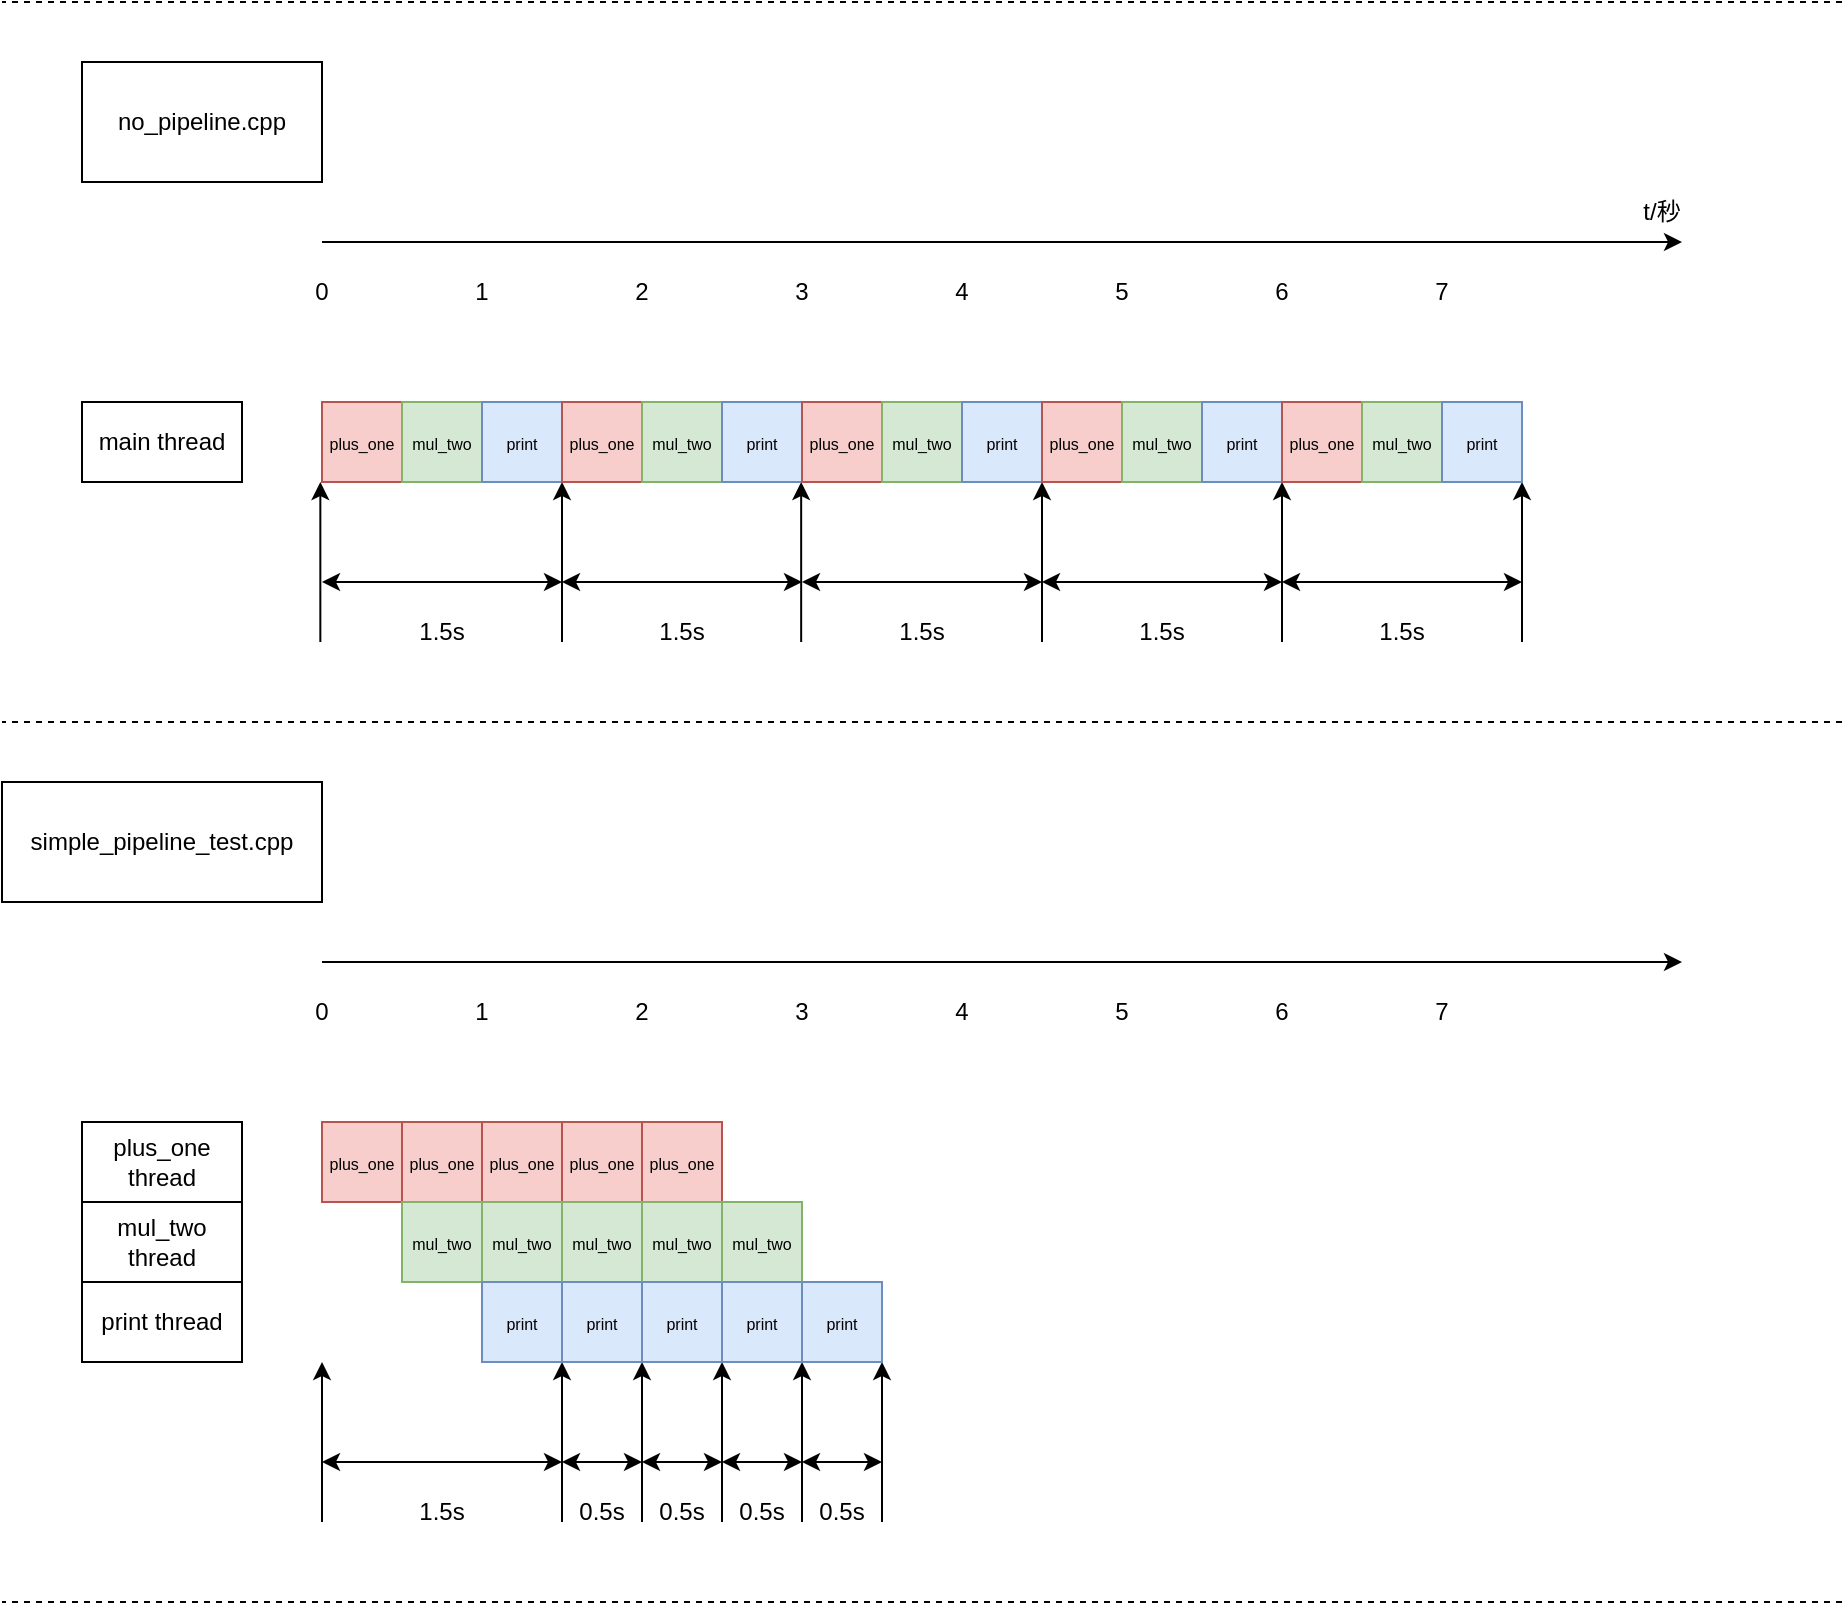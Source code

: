 <mxfile version="19.0.3" type="device"><diagram id="kuyC8JLYU0Bv8T3NJ87K" name="第 1 页"><mxGraphModel dx="580" dy="376" grid="1" gridSize="10" guides="1" tooltips="1" connect="1" arrows="1" fold="1" page="1" pageScale="1" pageWidth="827" pageHeight="1169" math="0" shadow="0"><root><mxCell id="0"/><mxCell id="1" parent="0"/><mxCell id="ecFVXSNowXnLh2_Sj2PY-32" value="" style="endArrow=classic;html=1;rounded=0;" parent="1" edge="1"><mxGeometry width="50" height="50" relative="1" as="geometry"><mxPoint x="160" y="160" as="sourcePoint"/><mxPoint x="840" y="160" as="targetPoint"/></mxGeometry></mxCell><mxCell id="ecFVXSNowXnLh2_Sj2PY-33" value="t/秒" style="text;html=1;strokeColor=none;fillColor=none;align=center;verticalAlign=middle;whiteSpace=wrap;rounded=0;" parent="1" vertex="1"><mxGeometry x="800" y="130" width="60" height="30" as="geometry"/></mxCell><mxCell id="ecFVXSNowXnLh2_Sj2PY-34" value="0" style="text;html=1;strokeColor=none;fillColor=none;align=center;verticalAlign=middle;whiteSpace=wrap;rounded=0;" parent="1" vertex="1"><mxGeometry x="130" y="170" width="60" height="30" as="geometry"/></mxCell><mxCell id="ecFVXSNowXnLh2_Sj2PY-35" value="1" style="text;html=1;strokeColor=none;fillColor=none;align=center;verticalAlign=middle;whiteSpace=wrap;rounded=0;" parent="1" vertex="1"><mxGeometry x="210" y="170" width="60" height="30" as="geometry"/></mxCell><mxCell id="ecFVXSNowXnLh2_Sj2PY-36" value="2" style="text;html=1;strokeColor=none;fillColor=none;align=center;verticalAlign=middle;whiteSpace=wrap;rounded=0;" parent="1" vertex="1"><mxGeometry x="290" y="170" width="60" height="30" as="geometry"/></mxCell><mxCell id="ecFVXSNowXnLh2_Sj2PY-37" value="3" style="text;html=1;strokeColor=none;fillColor=none;align=center;verticalAlign=middle;whiteSpace=wrap;rounded=0;" parent="1" vertex="1"><mxGeometry x="370" y="170" width="60" height="30" as="geometry"/></mxCell><mxCell id="ecFVXSNowXnLh2_Sj2PY-38" value="4" style="text;html=1;strokeColor=none;fillColor=none;align=center;verticalAlign=middle;whiteSpace=wrap;rounded=0;" parent="1" vertex="1"><mxGeometry x="450" y="170" width="60" height="30" as="geometry"/></mxCell><mxCell id="ecFVXSNowXnLh2_Sj2PY-39" value="5" style="text;html=1;strokeColor=none;fillColor=none;align=center;verticalAlign=middle;whiteSpace=wrap;rounded=0;" parent="1" vertex="1"><mxGeometry x="530" y="170" width="60" height="30" as="geometry"/></mxCell><mxCell id="ecFVXSNowXnLh2_Sj2PY-40" value="6" style="text;html=1;strokeColor=none;fillColor=none;align=center;verticalAlign=middle;whiteSpace=wrap;rounded=0;" parent="1" vertex="1"><mxGeometry x="610" y="170" width="60" height="30" as="geometry"/></mxCell><mxCell id="ecFVXSNowXnLh2_Sj2PY-41" value="7" style="text;html=1;strokeColor=none;fillColor=none;align=center;verticalAlign=middle;whiteSpace=wrap;rounded=0;" parent="1" vertex="1"><mxGeometry x="690" y="170" width="60" height="30" as="geometry"/></mxCell><mxCell id="ecFVXSNowXnLh2_Sj2PY-54" value="" style="endArrow=classic;html=1;rounded=0;fontSize=8;entryX=0;entryY=1;entryDx=0;entryDy=0;" parent="1" edge="1"><mxGeometry width="50" height="50" relative="1" as="geometry"><mxPoint x="280" y="360" as="sourcePoint"/><mxPoint x="280" y="280" as="targetPoint"/></mxGeometry></mxCell><mxCell id="ecFVXSNowXnLh2_Sj2PY-58" value="" style="endArrow=classic;html=1;rounded=0;fontSize=8;entryX=0;entryY=1;entryDx=0;entryDy=0;" parent="1" edge="1"><mxGeometry width="50" height="50" relative="1" as="geometry"><mxPoint x="399.58" y="360" as="sourcePoint"/><mxPoint x="399.58" y="280" as="targetPoint"/></mxGeometry></mxCell><mxCell id="ecFVXSNowXnLh2_Sj2PY-59" value="" style="endArrow=classic;html=1;rounded=0;fontSize=8;entryX=0;entryY=1;entryDx=0;entryDy=0;" parent="1" edge="1"><mxGeometry width="50" height="50" relative="1" as="geometry"><mxPoint x="520" y="360" as="sourcePoint"/><mxPoint x="520" y="280" as="targetPoint"/></mxGeometry></mxCell><mxCell id="ecFVXSNowXnLh2_Sj2PY-60" value="" style="endArrow=classic;html=1;rounded=0;fontSize=8;entryX=0;entryY=1;entryDx=0;entryDy=0;" parent="1" edge="1"><mxGeometry width="50" height="50" relative="1" as="geometry"><mxPoint x="640" y="360" as="sourcePoint"/><mxPoint x="640" y="280" as="targetPoint"/></mxGeometry></mxCell><mxCell id="ecFVXSNowXnLh2_Sj2PY-61" value="" style="endArrow=classic;html=1;rounded=0;fontSize=8;entryX=0;entryY=1;entryDx=0;entryDy=0;" parent="1" edge="1"><mxGeometry width="50" height="50" relative="1" as="geometry"><mxPoint x="760" y="360" as="sourcePoint"/><mxPoint x="760" y="280" as="targetPoint"/></mxGeometry></mxCell><mxCell id="ecFVXSNowXnLh2_Sj2PY-63" value="&lt;font style=&quot;font-size: 12px;&quot;&gt;main thread&lt;/font&gt;" style="rounded=0;whiteSpace=wrap;html=1;fontSize=8;" parent="1" vertex="1"><mxGeometry x="40" y="240" width="80" height="40" as="geometry"/></mxCell><mxCell id="ecFVXSNowXnLh2_Sj2PY-65" value="" style="endArrow=classic;html=1;rounded=0;" parent="1" edge="1"><mxGeometry width="50" height="50" relative="1" as="geometry"><mxPoint x="160" y="520" as="sourcePoint"/><mxPoint x="840" y="520" as="targetPoint"/></mxGeometry></mxCell><mxCell id="ecFVXSNowXnLh2_Sj2PY-66" value="0" style="text;html=1;strokeColor=none;fillColor=none;align=center;verticalAlign=middle;whiteSpace=wrap;rounded=0;" parent="1" vertex="1"><mxGeometry x="130" y="530" width="60" height="30" as="geometry"/></mxCell><mxCell id="ecFVXSNowXnLh2_Sj2PY-67" value="1" style="text;html=1;strokeColor=none;fillColor=none;align=center;verticalAlign=middle;whiteSpace=wrap;rounded=0;" parent="1" vertex="1"><mxGeometry x="210" y="530" width="60" height="30" as="geometry"/></mxCell><mxCell id="ecFVXSNowXnLh2_Sj2PY-68" value="2" style="text;html=1;strokeColor=none;fillColor=none;align=center;verticalAlign=middle;whiteSpace=wrap;rounded=0;" parent="1" vertex="1"><mxGeometry x="290" y="530" width="60" height="30" as="geometry"/></mxCell><mxCell id="ecFVXSNowXnLh2_Sj2PY-69" value="3" style="text;html=1;strokeColor=none;fillColor=none;align=center;verticalAlign=middle;whiteSpace=wrap;rounded=0;" parent="1" vertex="1"><mxGeometry x="370" y="530" width="60" height="30" as="geometry"/></mxCell><mxCell id="ecFVXSNowXnLh2_Sj2PY-70" value="4" style="text;html=1;strokeColor=none;fillColor=none;align=center;verticalAlign=middle;whiteSpace=wrap;rounded=0;" parent="1" vertex="1"><mxGeometry x="450" y="530" width="60" height="30" as="geometry"/></mxCell><mxCell id="ecFVXSNowXnLh2_Sj2PY-71" value="5" style="text;html=1;strokeColor=none;fillColor=none;align=center;verticalAlign=middle;whiteSpace=wrap;rounded=0;" parent="1" vertex="1"><mxGeometry x="530" y="530" width="60" height="30" as="geometry"/></mxCell><mxCell id="ecFVXSNowXnLh2_Sj2PY-72" value="6" style="text;html=1;strokeColor=none;fillColor=none;align=center;verticalAlign=middle;whiteSpace=wrap;rounded=0;" parent="1" vertex="1"><mxGeometry x="610" y="530" width="60" height="30" as="geometry"/></mxCell><mxCell id="ecFVXSNowXnLh2_Sj2PY-73" value="7" style="text;html=1;strokeColor=none;fillColor=none;align=center;verticalAlign=middle;whiteSpace=wrap;rounded=0;" parent="1" vertex="1"><mxGeometry x="690" y="530" width="60" height="30" as="geometry"/></mxCell><mxCell id="ecFVXSNowXnLh2_Sj2PY-75" value="&lt;span style=&quot;font-size: 12px;&quot;&gt;plus_one thread&lt;/span&gt;" style="rounded=0;whiteSpace=wrap;html=1;fontSize=8;" parent="1" vertex="1"><mxGeometry x="40" y="600" width="80" height="40" as="geometry"/></mxCell><mxCell id="ecFVXSNowXnLh2_Sj2PY-76" value="&lt;span style=&quot;font-size: 12px;&quot;&gt;mul_two thread&lt;/span&gt;" style="rounded=0;whiteSpace=wrap;html=1;fontSize=8;" parent="1" vertex="1"><mxGeometry x="40" y="640" width="80" height="40" as="geometry"/></mxCell><mxCell id="ecFVXSNowXnLh2_Sj2PY-77" value="&lt;span style=&quot;font-size: 12px;&quot;&gt;print thread&lt;/span&gt;" style="rounded=0;whiteSpace=wrap;html=1;fontSize=8;" parent="1" vertex="1"><mxGeometry x="40" y="680" width="80" height="40" as="geometry"/></mxCell><mxCell id="ecFVXSNowXnLh2_Sj2PY-80" value="" style="endArrow=classic;html=1;rounded=0;fontSize=8;entryX=0;entryY=1;entryDx=0;entryDy=0;" parent="1" edge="1"><mxGeometry width="50" height="50" relative="1" as="geometry"><mxPoint x="280" y="800" as="sourcePoint"/><mxPoint x="280" y="720" as="targetPoint"/></mxGeometry></mxCell><mxCell id="ecFVXSNowXnLh2_Sj2PY-93" value="1.5s" style="text;html=1;strokeColor=none;fillColor=none;align=center;verticalAlign=middle;whiteSpace=wrap;rounded=0;fontSize=12;" parent="1" vertex="1"><mxGeometry x="190" y="340" width="60" height="30" as="geometry"/></mxCell><mxCell id="ecFVXSNowXnLh2_Sj2PY-96" value="" style="endArrow=classic;html=1;rounded=0;fontSize=8;entryX=0;entryY=1;entryDx=0;entryDy=0;" parent="1" edge="1"><mxGeometry width="50" height="50" relative="1" as="geometry"><mxPoint x="159.17" y="360" as="sourcePoint"/><mxPoint x="159.17" y="280" as="targetPoint"/></mxGeometry></mxCell><mxCell id="ecFVXSNowXnLh2_Sj2PY-97" value="" style="endArrow=classic;startArrow=classic;html=1;rounded=0;fontSize=12;" parent="1" edge="1"><mxGeometry width="50" height="50" relative="1" as="geometry"><mxPoint x="160" y="330" as="sourcePoint"/><mxPoint x="280" y="330" as="targetPoint"/></mxGeometry></mxCell><mxCell id="ecFVXSNowXnLh2_Sj2PY-98" value="1.5s" style="text;html=1;strokeColor=none;fillColor=none;align=center;verticalAlign=middle;whiteSpace=wrap;rounded=0;fontSize=12;" parent="1" vertex="1"><mxGeometry x="310" y="340" width="60" height="30" as="geometry"/></mxCell><mxCell id="ecFVXSNowXnLh2_Sj2PY-99" value="" style="endArrow=classic;startArrow=classic;html=1;rounded=0;fontSize=12;" parent="1" edge="1"><mxGeometry width="50" height="50" relative="1" as="geometry"><mxPoint x="280" y="330" as="sourcePoint"/><mxPoint x="400" y="330" as="targetPoint"/></mxGeometry></mxCell><mxCell id="ecFVXSNowXnLh2_Sj2PY-100" value="1.5s" style="text;html=1;strokeColor=none;fillColor=none;align=center;verticalAlign=middle;whiteSpace=wrap;rounded=0;fontSize=12;" parent="1" vertex="1"><mxGeometry x="430" y="340" width="60" height="30" as="geometry"/></mxCell><mxCell id="ecFVXSNowXnLh2_Sj2PY-101" value="" style="endArrow=classic;startArrow=classic;html=1;rounded=0;fontSize=12;" parent="1" edge="1"><mxGeometry width="50" height="50" relative="1" as="geometry"><mxPoint x="400" y="330" as="sourcePoint"/><mxPoint x="520" y="330" as="targetPoint"/></mxGeometry></mxCell><mxCell id="ecFVXSNowXnLh2_Sj2PY-102" value="1.5s" style="text;html=1;strokeColor=none;fillColor=none;align=center;verticalAlign=middle;whiteSpace=wrap;rounded=0;fontSize=12;" parent="1" vertex="1"><mxGeometry x="550" y="340" width="60" height="30" as="geometry"/></mxCell><mxCell id="ecFVXSNowXnLh2_Sj2PY-103" value="" style="endArrow=classic;startArrow=classic;html=1;rounded=0;fontSize=12;" parent="1" edge="1"><mxGeometry width="50" height="50" relative="1" as="geometry"><mxPoint x="520" y="330" as="sourcePoint"/><mxPoint x="640" y="330" as="targetPoint"/></mxGeometry></mxCell><mxCell id="ecFVXSNowXnLh2_Sj2PY-104" value="1.5s" style="text;html=1;strokeColor=none;fillColor=none;align=center;verticalAlign=middle;whiteSpace=wrap;rounded=0;fontSize=12;" parent="1" vertex="1"><mxGeometry x="670" y="340" width="60" height="30" as="geometry"/></mxCell><mxCell id="ecFVXSNowXnLh2_Sj2PY-105" value="" style="endArrow=classic;startArrow=classic;html=1;rounded=0;fontSize=12;" parent="1" edge="1"><mxGeometry width="50" height="50" relative="1" as="geometry"><mxPoint x="640" y="330" as="sourcePoint"/><mxPoint x="760" y="330" as="targetPoint"/></mxGeometry></mxCell><mxCell id="ecFVXSNowXnLh2_Sj2PY-106" value="" style="endArrow=classic;html=1;rounded=0;fontSize=8;entryX=0;entryY=1;entryDx=0;entryDy=0;" parent="1" edge="1"><mxGeometry width="50" height="50" relative="1" as="geometry"><mxPoint x="160" y="800" as="sourcePoint"/><mxPoint x="160" y="720" as="targetPoint"/></mxGeometry></mxCell><mxCell id="ecFVXSNowXnLh2_Sj2PY-107" value="" style="endArrow=classic;html=1;rounded=0;fontSize=8;entryX=0;entryY=1;entryDx=0;entryDy=0;" parent="1" edge="1"><mxGeometry width="50" height="50" relative="1" as="geometry"><mxPoint x="320" y="800" as="sourcePoint"/><mxPoint x="320" y="720" as="targetPoint"/></mxGeometry></mxCell><mxCell id="ecFVXSNowXnLh2_Sj2PY-108" value="" style="endArrow=classic;html=1;rounded=0;fontSize=8;entryX=0;entryY=1;entryDx=0;entryDy=0;" parent="1" edge="1"><mxGeometry width="50" height="50" relative="1" as="geometry"><mxPoint x="360" y="800" as="sourcePoint"/><mxPoint x="360" y="720" as="targetPoint"/></mxGeometry></mxCell><mxCell id="ecFVXSNowXnLh2_Sj2PY-109" value="" style="endArrow=classic;html=1;rounded=0;fontSize=8;entryX=0;entryY=1;entryDx=0;entryDy=0;" parent="1" edge="1"><mxGeometry width="50" height="50" relative="1" as="geometry"><mxPoint x="400" y="800" as="sourcePoint"/><mxPoint x="400" y="720" as="targetPoint"/></mxGeometry></mxCell><mxCell id="ecFVXSNowXnLh2_Sj2PY-110" value="" style="endArrow=classic;html=1;rounded=0;fontSize=8;entryX=0;entryY=1;entryDx=0;entryDy=0;" parent="1" edge="1"><mxGeometry width="50" height="50" relative="1" as="geometry"><mxPoint x="440" y="800" as="sourcePoint"/><mxPoint x="440" y="720" as="targetPoint"/></mxGeometry></mxCell><mxCell id="ecFVXSNowXnLh2_Sj2PY-111" value="" style="endArrow=classic;startArrow=classic;html=1;rounded=0;fontSize=12;" parent="1" edge="1"><mxGeometry width="50" height="50" relative="1" as="geometry"><mxPoint x="160" y="770" as="sourcePoint"/><mxPoint x="280" y="770" as="targetPoint"/></mxGeometry></mxCell><mxCell id="ecFVXSNowXnLh2_Sj2PY-113" value="" style="endArrow=classic;startArrow=classic;html=1;rounded=0;fontSize=12;" parent="1" edge="1"><mxGeometry width="50" height="50" relative="1" as="geometry"><mxPoint x="280" y="770" as="sourcePoint"/><mxPoint x="320" y="770" as="targetPoint"/></mxGeometry></mxCell><mxCell id="ecFVXSNowXnLh2_Sj2PY-114" value="" style="endArrow=classic;startArrow=classic;html=1;rounded=0;fontSize=12;" parent="1" edge="1"><mxGeometry width="50" height="50" relative="1" as="geometry"><mxPoint x="320" y="770" as="sourcePoint"/><mxPoint x="360" y="770" as="targetPoint"/></mxGeometry></mxCell><mxCell id="ecFVXSNowXnLh2_Sj2PY-115" value="" style="endArrow=classic;startArrow=classic;html=1;rounded=0;fontSize=12;" parent="1" edge="1"><mxGeometry width="50" height="50" relative="1" as="geometry"><mxPoint x="360" y="770" as="sourcePoint"/><mxPoint x="400" y="770" as="targetPoint"/></mxGeometry></mxCell><mxCell id="ecFVXSNowXnLh2_Sj2PY-116" value="" style="endArrow=classic;startArrow=classic;html=1;rounded=0;fontSize=12;" parent="1" edge="1"><mxGeometry width="50" height="50" relative="1" as="geometry"><mxPoint x="400" y="770" as="sourcePoint"/><mxPoint x="440" y="770" as="targetPoint"/></mxGeometry></mxCell><mxCell id="ecFVXSNowXnLh2_Sj2PY-117" value="1.5s" style="text;html=1;strokeColor=none;fillColor=none;align=center;verticalAlign=middle;whiteSpace=wrap;rounded=0;fontSize=12;" parent="1" vertex="1"><mxGeometry x="190" y="780" width="60" height="30" as="geometry"/></mxCell><mxCell id="ecFVXSNowXnLh2_Sj2PY-118" value="0.5s" style="text;html=1;strokeColor=none;fillColor=none;align=center;verticalAlign=middle;whiteSpace=wrap;rounded=0;fontSize=12;" parent="1" vertex="1"><mxGeometry x="280" y="780" width="40" height="30" as="geometry"/></mxCell><mxCell id="ecFVXSNowXnLh2_Sj2PY-119" value="0.5s" style="text;html=1;strokeColor=none;fillColor=none;align=center;verticalAlign=middle;whiteSpace=wrap;rounded=0;fontSize=12;" parent="1" vertex="1"><mxGeometry x="320" y="780" width="40" height="30" as="geometry"/></mxCell><mxCell id="ecFVXSNowXnLh2_Sj2PY-120" value="0.5s" style="text;html=1;strokeColor=none;fillColor=none;align=center;verticalAlign=middle;whiteSpace=wrap;rounded=0;fontSize=12;" parent="1" vertex="1"><mxGeometry x="360" y="780" width="40" height="30" as="geometry"/></mxCell><mxCell id="ecFVXSNowXnLh2_Sj2PY-121" value="0.5s" style="text;html=1;strokeColor=none;fillColor=none;align=center;verticalAlign=middle;whiteSpace=wrap;rounded=0;fontSize=12;" parent="1" vertex="1"><mxGeometry x="400" y="780" width="40" height="30" as="geometry"/></mxCell><mxCell id="ecFVXSNowXnLh2_Sj2PY-124" value="" style="endArrow=none;dashed=1;html=1;rounded=0;fontSize=12;" parent="1" edge="1"><mxGeometry width="50" height="50" relative="1" as="geometry"><mxPoint x="920" y="400" as="sourcePoint"/><mxPoint y="400" as="targetPoint"/></mxGeometry></mxCell><mxCell id="ecFVXSNowXnLh2_Sj2PY-125" value="" style="endArrow=none;dashed=1;html=1;rounded=0;fontSize=12;" parent="1" edge="1"><mxGeometry width="50" height="50" relative="1" as="geometry"><mxPoint x="920" y="40" as="sourcePoint"/><mxPoint x="1.137e-13" y="40" as="targetPoint"/></mxGeometry></mxCell><mxCell id="ecFVXSNowXnLh2_Sj2PY-127" value="no_pipeline.cpp" style="rounded=0;whiteSpace=wrap;html=1;fontSize=12;" parent="1" vertex="1"><mxGeometry x="40" y="70" width="120" height="60" as="geometry"/></mxCell><mxCell id="ecFVXSNowXnLh2_Sj2PY-128" value="simple_pipeline_test.cpp" style="rounded=0;whiteSpace=wrap;html=1;fontSize=12;" parent="1" vertex="1"><mxGeometry y="430" width="160" height="60" as="geometry"/></mxCell><mxCell id="ecFVXSNowXnLh2_Sj2PY-129" value="" style="endArrow=none;dashed=1;html=1;rounded=0;fontSize=12;" parent="1" edge="1"><mxGeometry width="50" height="50" relative="1" as="geometry"><mxPoint x="920" y="840" as="sourcePoint"/><mxPoint x="1.137e-13" y="840" as="targetPoint"/></mxGeometry></mxCell><mxCell id="sYA_QVnSg54MNWSuP6I--1" value="&lt;font style=&quot;font-size: 8px;&quot;&gt;plus_one&lt;/font&gt;" style="rounded=0;whiteSpace=wrap;html=1;fillColor=#f8cecc;strokeColor=#b85450;" vertex="1" parent="1"><mxGeometry x="160" y="240" width="40" height="40" as="geometry"/></mxCell><mxCell id="sYA_QVnSg54MNWSuP6I--2" value="&lt;font style=&quot;font-size: 8px;&quot;&gt;mul_two&lt;/font&gt;" style="rounded=0;whiteSpace=wrap;html=1;fillColor=#d5e8d4;strokeColor=#82b366;" vertex="1" parent="1"><mxGeometry x="200" y="240" width="40" height="40" as="geometry"/></mxCell><mxCell id="sYA_QVnSg54MNWSuP6I--3" value="&lt;font style=&quot;font-size: 8px;&quot;&gt;print&lt;/font&gt;" style="rounded=0;whiteSpace=wrap;html=1;fillColor=#dae8fc;strokeColor=#6c8ebf;" vertex="1" parent="1"><mxGeometry x="240" y="240" width="40" height="40" as="geometry"/></mxCell><mxCell id="sYA_QVnSg54MNWSuP6I--4" value="&lt;font style=&quot;font-size: 8px;&quot;&gt;plus_one&lt;/font&gt;" style="rounded=0;whiteSpace=wrap;html=1;fillColor=#f8cecc;strokeColor=#b85450;" vertex="1" parent="1"><mxGeometry x="280" y="240" width="40" height="40" as="geometry"/></mxCell><mxCell id="sYA_QVnSg54MNWSuP6I--5" value="&lt;font style=&quot;font-size: 8px;&quot;&gt;mul_two&lt;/font&gt;" style="rounded=0;whiteSpace=wrap;html=1;fillColor=#d5e8d4;strokeColor=#82b366;" vertex="1" parent="1"><mxGeometry x="320" y="240" width="40" height="40" as="geometry"/></mxCell><mxCell id="sYA_QVnSg54MNWSuP6I--6" value="&lt;font style=&quot;font-size: 8px;&quot;&gt;print&lt;/font&gt;" style="rounded=0;whiteSpace=wrap;html=1;fillColor=#dae8fc;strokeColor=#6c8ebf;" vertex="1" parent="1"><mxGeometry x="360" y="240" width="40" height="40" as="geometry"/></mxCell><mxCell id="sYA_QVnSg54MNWSuP6I--7" value="&lt;font style=&quot;font-size: 8px;&quot;&gt;plus_one&lt;/font&gt;" style="rounded=0;whiteSpace=wrap;html=1;fillColor=#f8cecc;strokeColor=#b85450;" vertex="1" parent="1"><mxGeometry x="400" y="240" width="40" height="40" as="geometry"/></mxCell><mxCell id="sYA_QVnSg54MNWSuP6I--8" value="&lt;font style=&quot;font-size: 8px;&quot;&gt;mul_two&lt;/font&gt;" style="rounded=0;whiteSpace=wrap;html=1;fillColor=#d5e8d4;strokeColor=#82b366;" vertex="1" parent="1"><mxGeometry x="440" y="240" width="40" height="40" as="geometry"/></mxCell><mxCell id="sYA_QVnSg54MNWSuP6I--9" value="&lt;font style=&quot;font-size: 8px;&quot;&gt;print&lt;/font&gt;" style="rounded=0;whiteSpace=wrap;html=1;fillColor=#dae8fc;strokeColor=#6c8ebf;" vertex="1" parent="1"><mxGeometry x="480" y="240" width="40" height="40" as="geometry"/></mxCell><mxCell id="sYA_QVnSg54MNWSuP6I--10" value="&lt;font style=&quot;font-size: 8px;&quot;&gt;plus_one&lt;/font&gt;" style="rounded=0;whiteSpace=wrap;html=1;fillColor=#f8cecc;strokeColor=#b85450;" vertex="1" parent="1"><mxGeometry x="520" y="240" width="40" height="40" as="geometry"/></mxCell><mxCell id="sYA_QVnSg54MNWSuP6I--11" value="&lt;font style=&quot;font-size: 8px;&quot;&gt;mul_two&lt;/font&gt;" style="rounded=0;whiteSpace=wrap;html=1;fillColor=#d5e8d4;strokeColor=#82b366;" vertex="1" parent="1"><mxGeometry x="560" y="240" width="40" height="40" as="geometry"/></mxCell><mxCell id="sYA_QVnSg54MNWSuP6I--12" value="&lt;font style=&quot;font-size: 8px;&quot;&gt;print&lt;/font&gt;" style="rounded=0;whiteSpace=wrap;html=1;fillColor=#dae8fc;strokeColor=#6c8ebf;" vertex="1" parent="1"><mxGeometry x="600" y="240" width="40" height="40" as="geometry"/></mxCell><mxCell id="sYA_QVnSg54MNWSuP6I--13" value="&lt;font style=&quot;font-size: 8px;&quot;&gt;plus_one&lt;/font&gt;" style="rounded=0;whiteSpace=wrap;html=1;fillColor=#f8cecc;strokeColor=#b85450;" vertex="1" parent="1"><mxGeometry x="640" y="240" width="40" height="40" as="geometry"/></mxCell><mxCell id="sYA_QVnSg54MNWSuP6I--14" value="&lt;font style=&quot;font-size: 8px;&quot;&gt;mul_two&lt;/font&gt;" style="rounded=0;whiteSpace=wrap;html=1;fillColor=#d5e8d4;strokeColor=#82b366;" vertex="1" parent="1"><mxGeometry x="680" y="240" width="40" height="40" as="geometry"/></mxCell><mxCell id="sYA_QVnSg54MNWSuP6I--15" value="&lt;font style=&quot;font-size: 8px;&quot;&gt;print&lt;/font&gt;" style="rounded=0;whiteSpace=wrap;html=1;fillColor=#dae8fc;strokeColor=#6c8ebf;" vertex="1" parent="1"><mxGeometry x="720" y="240" width="40" height="40" as="geometry"/></mxCell><mxCell id="sYA_QVnSg54MNWSuP6I--16" value="&lt;font style=&quot;font-size: 8px;&quot;&gt;plus_one&lt;/font&gt;" style="rounded=0;whiteSpace=wrap;html=1;fillColor=#f8cecc;strokeColor=#b85450;" vertex="1" parent="1"><mxGeometry x="160" y="600" width="40" height="40" as="geometry"/></mxCell><mxCell id="sYA_QVnSg54MNWSuP6I--17" value="&lt;font style=&quot;font-size: 8px;&quot;&gt;plus_one&lt;/font&gt;" style="rounded=0;whiteSpace=wrap;html=1;fillColor=#f8cecc;strokeColor=#b85450;" vertex="1" parent="1"><mxGeometry x="200" y="600" width="40" height="40" as="geometry"/></mxCell><mxCell id="sYA_QVnSg54MNWSuP6I--18" value="&lt;font style=&quot;font-size: 8px;&quot;&gt;plus_one&lt;/font&gt;" style="rounded=0;whiteSpace=wrap;html=1;fillColor=#f8cecc;strokeColor=#b85450;" vertex="1" parent="1"><mxGeometry x="240" y="600" width="40" height="40" as="geometry"/></mxCell><mxCell id="sYA_QVnSg54MNWSuP6I--19" value="&lt;font style=&quot;font-size: 8px;&quot;&gt;plus_one&lt;/font&gt;" style="rounded=0;whiteSpace=wrap;html=1;fillColor=#f8cecc;strokeColor=#b85450;" vertex="1" parent="1"><mxGeometry x="280" y="600" width="40" height="40" as="geometry"/></mxCell><mxCell id="sYA_QVnSg54MNWSuP6I--20" value="&lt;font style=&quot;font-size: 8px;&quot;&gt;plus_one&lt;/font&gt;" style="rounded=0;whiteSpace=wrap;html=1;fillColor=#f8cecc;strokeColor=#b85450;" vertex="1" parent="1"><mxGeometry x="320" y="600" width="40" height="40" as="geometry"/></mxCell><mxCell id="sYA_QVnSg54MNWSuP6I--21" value="&lt;font style=&quot;font-size: 8px;&quot;&gt;mul_two&lt;/font&gt;" style="rounded=0;whiteSpace=wrap;html=1;fillColor=#d5e8d4;strokeColor=#82b366;" vertex="1" parent="1"><mxGeometry x="200" y="640" width="40" height="40" as="geometry"/></mxCell><mxCell id="sYA_QVnSg54MNWSuP6I--22" value="&lt;font style=&quot;font-size: 8px;&quot;&gt;mul_two&lt;/font&gt;" style="rounded=0;whiteSpace=wrap;html=1;fillColor=#d5e8d4;strokeColor=#82b366;" vertex="1" parent="1"><mxGeometry x="240" y="640" width="40" height="40" as="geometry"/></mxCell><mxCell id="sYA_QVnSg54MNWSuP6I--23" value="&lt;font style=&quot;font-size: 8px;&quot;&gt;mul_two&lt;/font&gt;" style="rounded=0;whiteSpace=wrap;html=1;fillColor=#d5e8d4;strokeColor=#82b366;" vertex="1" parent="1"><mxGeometry x="280" y="640" width="40" height="40" as="geometry"/></mxCell><mxCell id="sYA_QVnSg54MNWSuP6I--24" value="&lt;font style=&quot;font-size: 8px;&quot;&gt;mul_two&lt;/font&gt;" style="rounded=0;whiteSpace=wrap;html=1;fillColor=#d5e8d4;strokeColor=#82b366;" vertex="1" parent="1"><mxGeometry x="320" y="640" width="40" height="40" as="geometry"/></mxCell><mxCell id="sYA_QVnSg54MNWSuP6I--25" value="&lt;font style=&quot;font-size: 8px;&quot;&gt;mul_two&lt;/font&gt;" style="rounded=0;whiteSpace=wrap;html=1;fillColor=#d5e8d4;strokeColor=#82b366;" vertex="1" parent="1"><mxGeometry x="360" y="640" width="40" height="40" as="geometry"/></mxCell><mxCell id="sYA_QVnSg54MNWSuP6I--26" value="&lt;font style=&quot;font-size: 8px;&quot;&gt;print&lt;/font&gt;" style="rounded=0;whiteSpace=wrap;html=1;fillColor=#dae8fc;strokeColor=#6c8ebf;" vertex="1" parent="1"><mxGeometry x="240" y="680" width="40" height="40" as="geometry"/></mxCell><mxCell id="sYA_QVnSg54MNWSuP6I--27" value="&lt;font style=&quot;font-size: 8px;&quot;&gt;print&lt;/font&gt;" style="rounded=0;whiteSpace=wrap;html=1;fillColor=#dae8fc;strokeColor=#6c8ebf;" vertex="1" parent="1"><mxGeometry x="280" y="680" width="40" height="40" as="geometry"/></mxCell><mxCell id="sYA_QVnSg54MNWSuP6I--28" value="&lt;font style=&quot;font-size: 8px;&quot;&gt;print&lt;/font&gt;" style="rounded=0;whiteSpace=wrap;html=1;fillColor=#dae8fc;strokeColor=#6c8ebf;" vertex="1" parent="1"><mxGeometry x="320" y="680" width="40" height="40" as="geometry"/></mxCell><mxCell id="sYA_QVnSg54MNWSuP6I--29" value="&lt;font style=&quot;font-size: 8px;&quot;&gt;print&lt;/font&gt;" style="rounded=0;whiteSpace=wrap;html=1;fillColor=#dae8fc;strokeColor=#6c8ebf;" vertex="1" parent="1"><mxGeometry x="360" y="680" width="40" height="40" as="geometry"/></mxCell><mxCell id="sYA_QVnSg54MNWSuP6I--30" value="&lt;font style=&quot;font-size: 8px;&quot;&gt;print&lt;/font&gt;" style="rounded=0;whiteSpace=wrap;html=1;fillColor=#dae8fc;strokeColor=#6c8ebf;" vertex="1" parent="1"><mxGeometry x="400" y="680" width="40" height="40" as="geometry"/></mxCell></root></mxGraphModel></diagram></mxfile>
